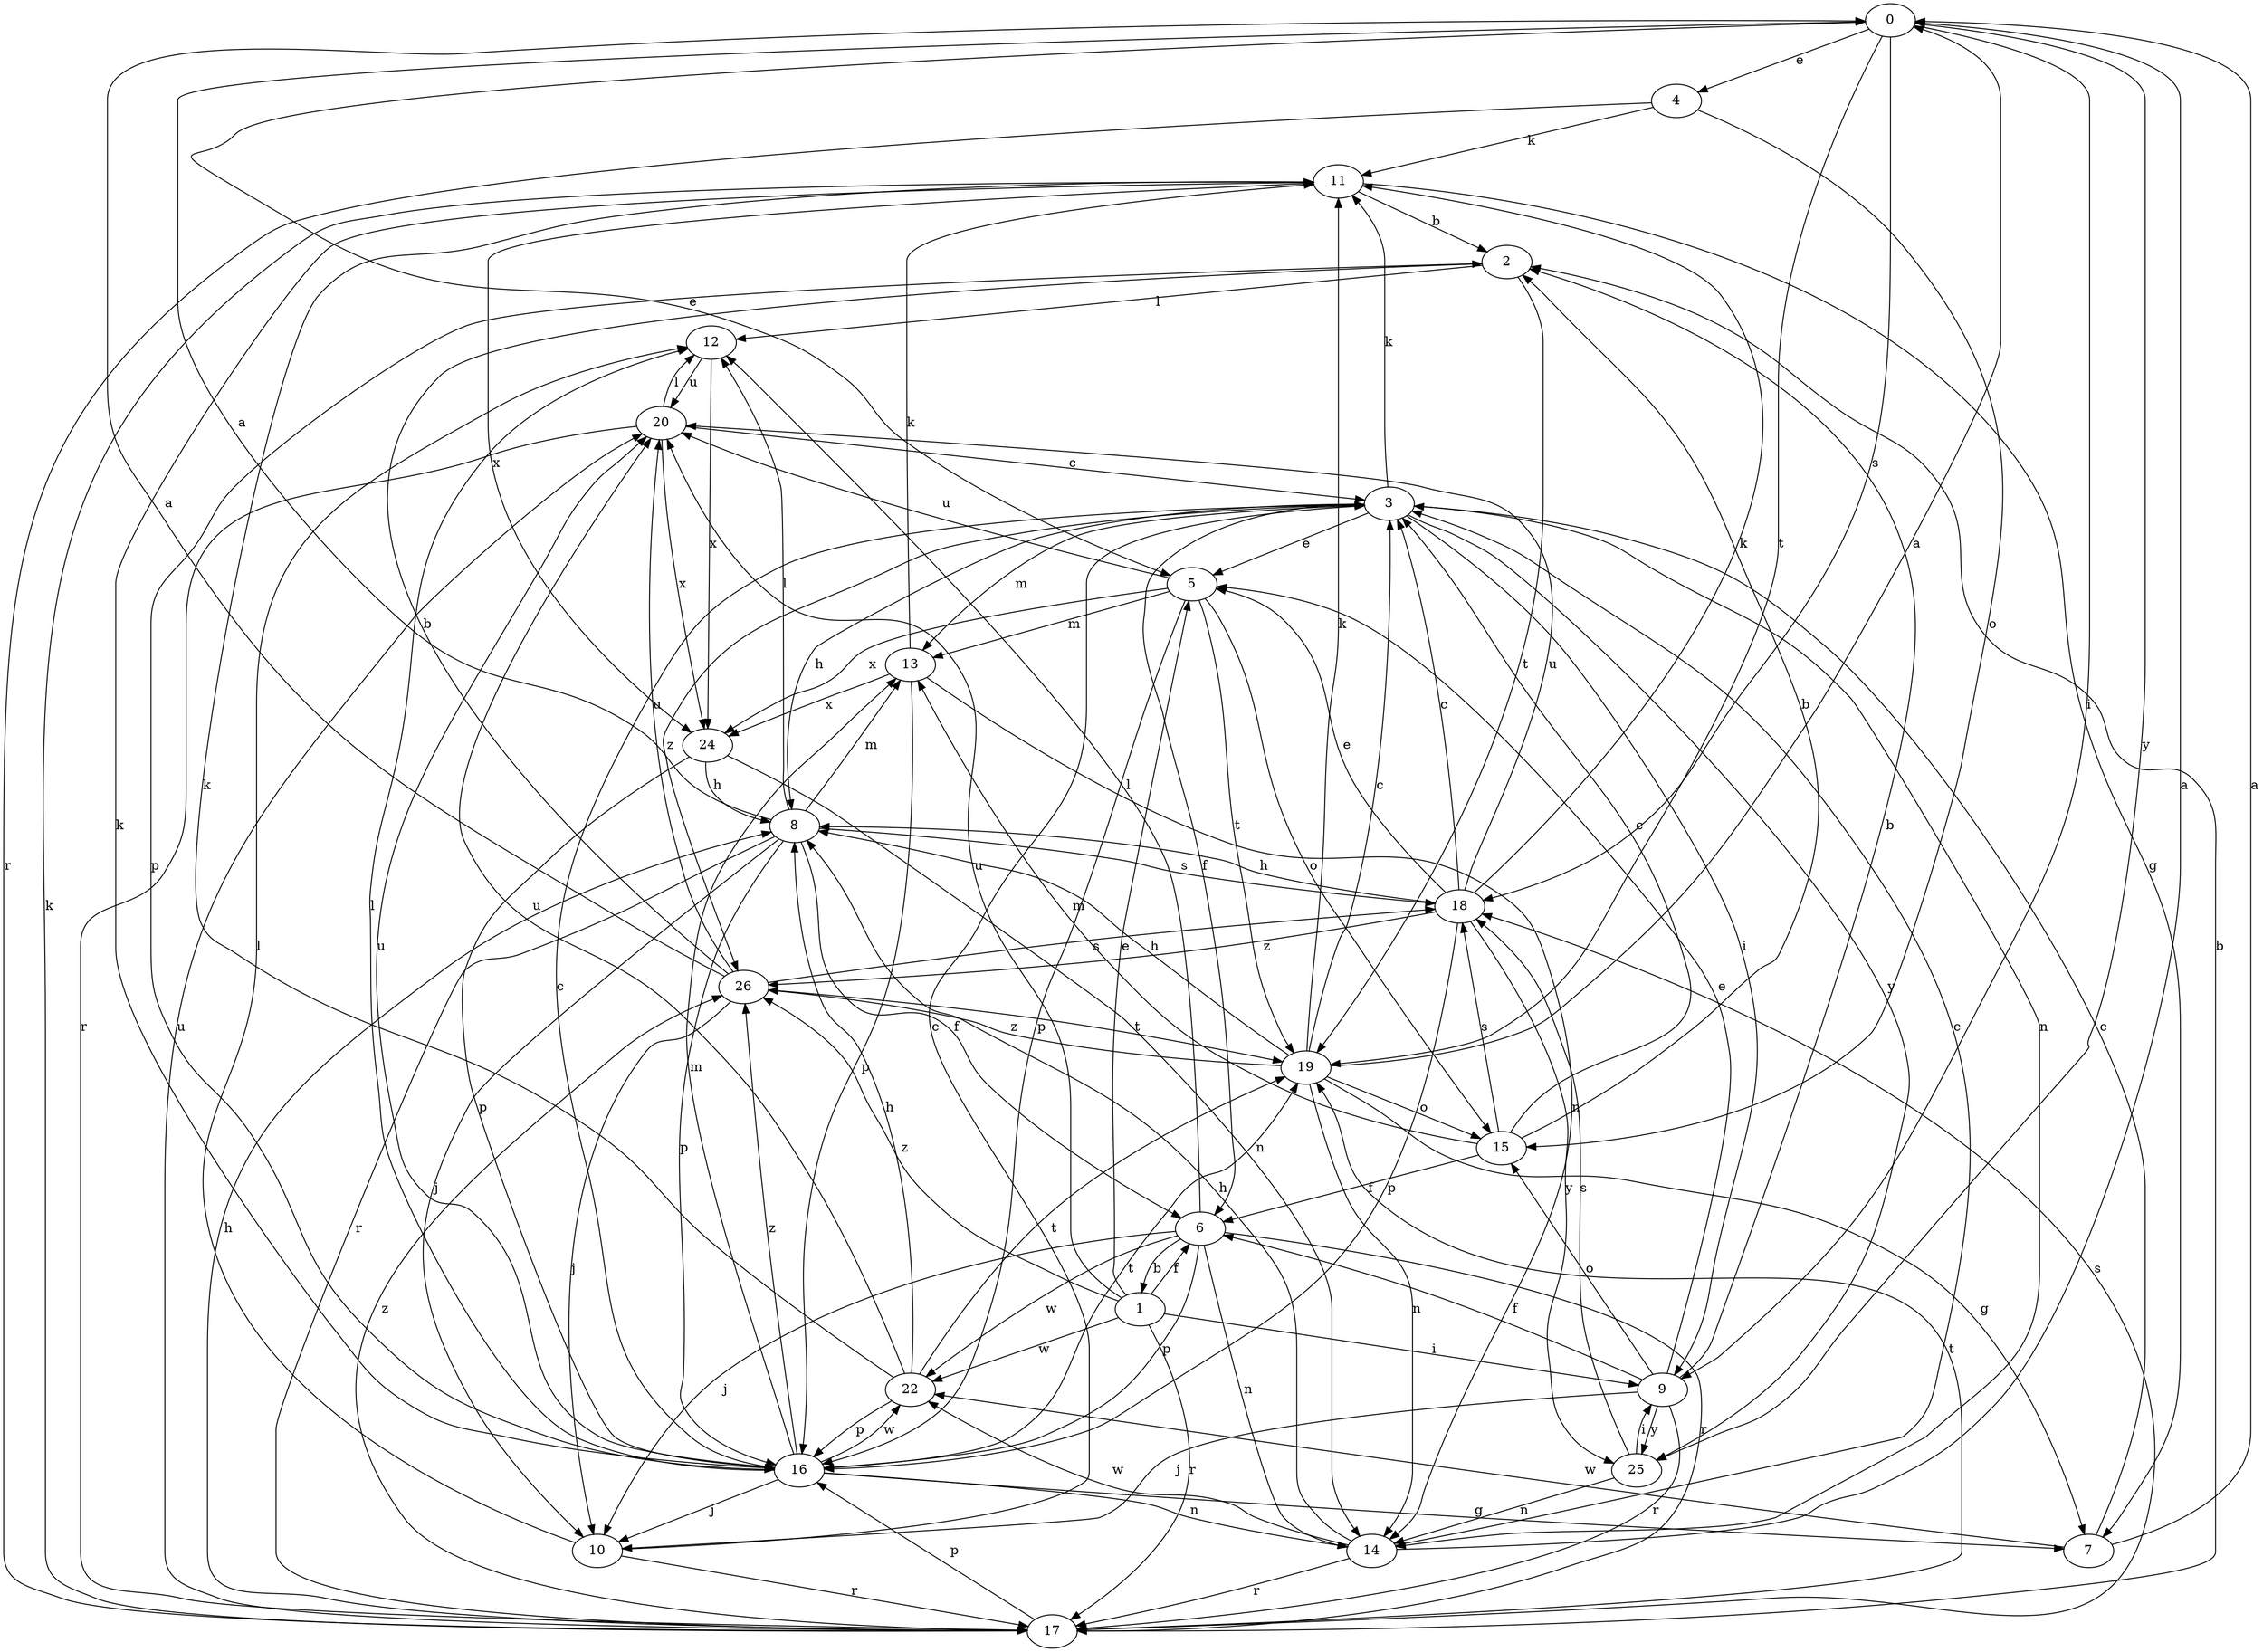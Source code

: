 strict digraph  {
0;
1;
2;
3;
4;
5;
6;
7;
8;
9;
10;
11;
12;
13;
14;
15;
16;
17;
18;
19;
20;
22;
24;
25;
26;
0 -> 4  [label=e];
0 -> 5  [label=e];
0 -> 9  [label=i];
0 -> 18  [label=s];
0 -> 19  [label=t];
0 -> 25  [label=y];
1 -> 5  [label=e];
1 -> 6  [label=f];
1 -> 9  [label=i];
1 -> 17  [label=r];
1 -> 20  [label=u];
1 -> 22  [label=w];
1 -> 26  [label=z];
2 -> 12  [label=l];
2 -> 16  [label=p];
2 -> 19  [label=t];
3 -> 5  [label=e];
3 -> 6  [label=f];
3 -> 8  [label=h];
3 -> 9  [label=i];
3 -> 11  [label=k];
3 -> 13  [label=m];
3 -> 14  [label=n];
3 -> 25  [label=y];
3 -> 26  [label=z];
4 -> 11  [label=k];
4 -> 15  [label=o];
4 -> 17  [label=r];
5 -> 13  [label=m];
5 -> 15  [label=o];
5 -> 16  [label=p];
5 -> 19  [label=t];
5 -> 20  [label=u];
5 -> 24  [label=x];
6 -> 1  [label=b];
6 -> 10  [label=j];
6 -> 12  [label=l];
6 -> 14  [label=n];
6 -> 16  [label=p];
6 -> 17  [label=r];
6 -> 22  [label=w];
7 -> 0  [label=a];
7 -> 3  [label=c];
7 -> 22  [label=w];
8 -> 0  [label=a];
8 -> 6  [label=f];
8 -> 10  [label=j];
8 -> 12  [label=l];
8 -> 13  [label=m];
8 -> 16  [label=p];
8 -> 17  [label=r];
8 -> 18  [label=s];
9 -> 2  [label=b];
9 -> 5  [label=e];
9 -> 6  [label=f];
9 -> 10  [label=j];
9 -> 15  [label=o];
9 -> 17  [label=r];
9 -> 25  [label=y];
10 -> 3  [label=c];
10 -> 12  [label=l];
10 -> 17  [label=r];
11 -> 2  [label=b];
11 -> 7  [label=g];
11 -> 24  [label=x];
12 -> 20  [label=u];
12 -> 24  [label=x];
13 -> 11  [label=k];
13 -> 14  [label=n];
13 -> 16  [label=p];
13 -> 24  [label=x];
14 -> 0  [label=a];
14 -> 3  [label=c];
14 -> 8  [label=h];
14 -> 17  [label=r];
14 -> 22  [label=w];
15 -> 2  [label=b];
15 -> 3  [label=c];
15 -> 6  [label=f];
15 -> 13  [label=m];
15 -> 18  [label=s];
16 -> 3  [label=c];
16 -> 7  [label=g];
16 -> 10  [label=j];
16 -> 11  [label=k];
16 -> 12  [label=l];
16 -> 13  [label=m];
16 -> 14  [label=n];
16 -> 19  [label=t];
16 -> 20  [label=u];
16 -> 22  [label=w];
16 -> 26  [label=z];
17 -> 2  [label=b];
17 -> 8  [label=h];
17 -> 11  [label=k];
17 -> 16  [label=p];
17 -> 18  [label=s];
17 -> 19  [label=t];
17 -> 20  [label=u];
17 -> 26  [label=z];
18 -> 3  [label=c];
18 -> 5  [label=e];
18 -> 8  [label=h];
18 -> 11  [label=k];
18 -> 16  [label=p];
18 -> 20  [label=u];
18 -> 25  [label=y];
18 -> 26  [label=z];
19 -> 0  [label=a];
19 -> 3  [label=c];
19 -> 7  [label=g];
19 -> 8  [label=h];
19 -> 11  [label=k];
19 -> 14  [label=n];
19 -> 15  [label=o];
19 -> 26  [label=z];
20 -> 3  [label=c];
20 -> 12  [label=l];
20 -> 17  [label=r];
20 -> 24  [label=x];
22 -> 8  [label=h];
22 -> 11  [label=k];
22 -> 16  [label=p];
22 -> 19  [label=t];
22 -> 20  [label=u];
24 -> 8  [label=h];
24 -> 14  [label=n];
24 -> 16  [label=p];
25 -> 9  [label=i];
25 -> 14  [label=n];
25 -> 18  [label=s];
26 -> 0  [label=a];
26 -> 2  [label=b];
26 -> 10  [label=j];
26 -> 18  [label=s];
26 -> 19  [label=t];
26 -> 20  [label=u];
}
